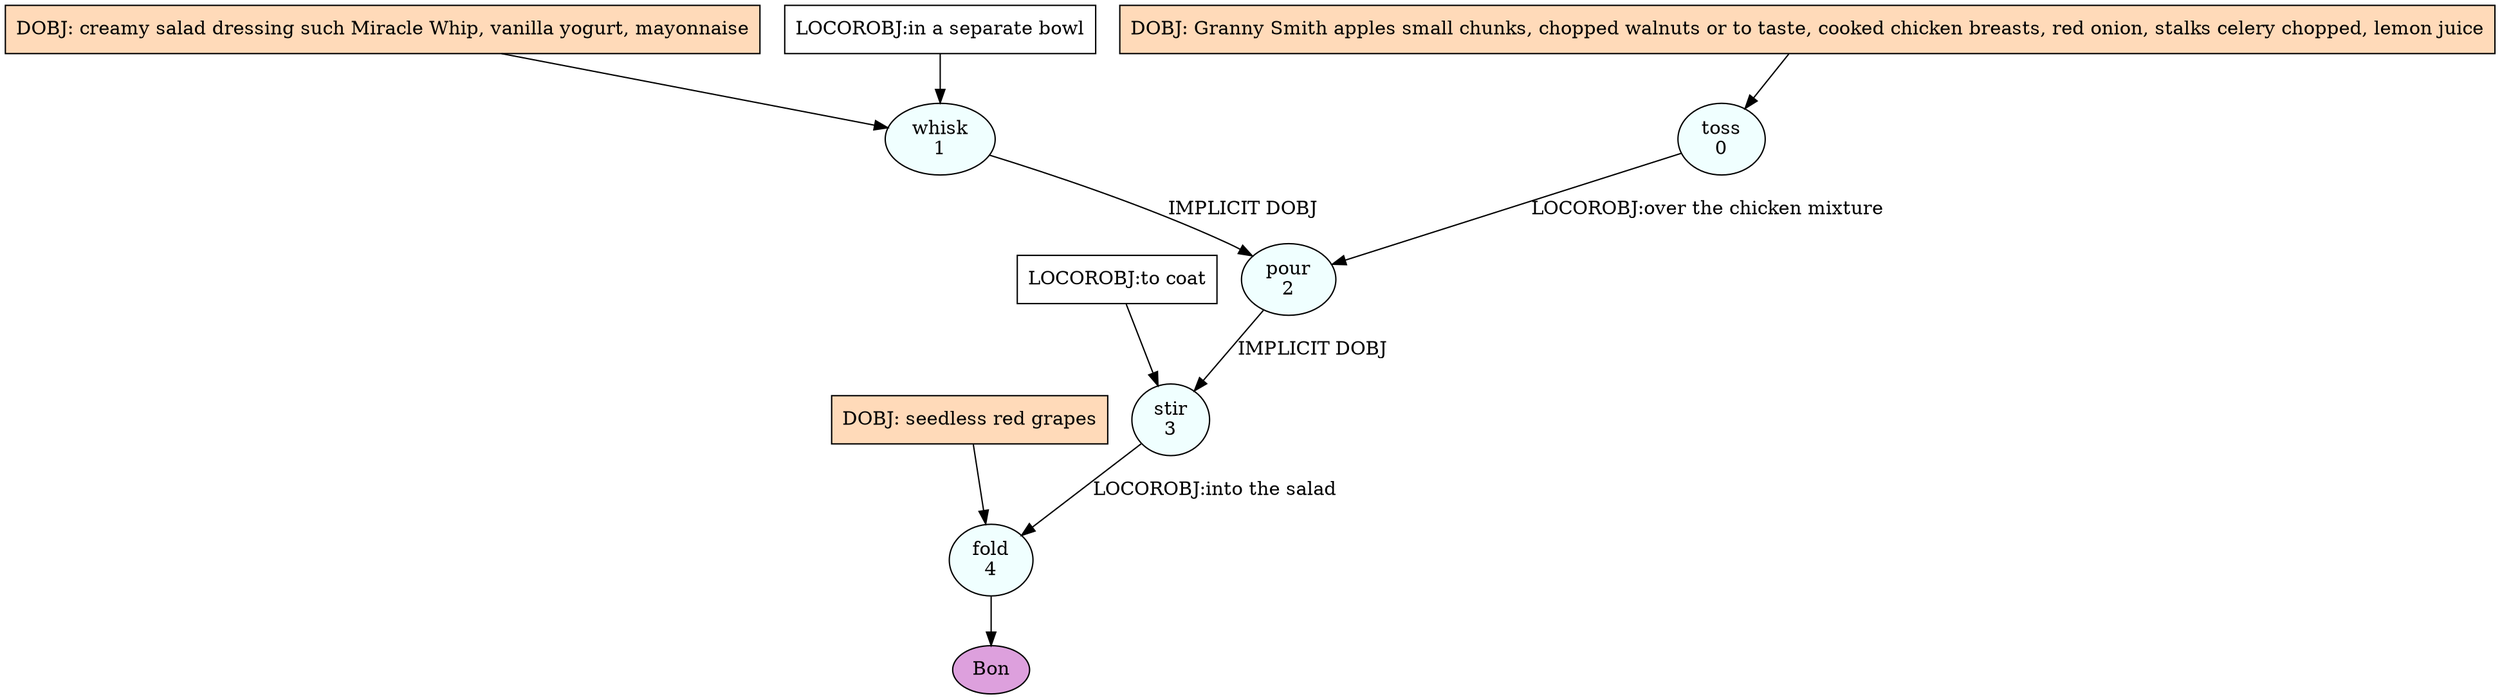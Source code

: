 digraph recipe {
E0[label="toss
0", shape=oval, style=filled, fillcolor=azure]
E1[label="whisk
1", shape=oval, style=filled, fillcolor=azure]
E2[label="pour
2", shape=oval, style=filled, fillcolor=azure]
E3[label="stir
3", shape=oval, style=filled, fillcolor=azure]
E4[label="fold
4", shape=oval, style=filled, fillcolor=azure]
D1[label="DOBJ: creamy salad dressing such Miracle Whip, vanilla yogurt, mayonnaise", shape=box, style=filled, fillcolor=peachpuff]
D1 -> E1
P1_0[label="LOCOROBJ:in a separate bowl", shape=box, style=filled, fillcolor=white]
P1_0 -> E1
D0[label="DOBJ: Granny Smith apples small chunks, chopped walnuts or to taste, cooked chicken breasts, red onion, stalks celery chopped, lemon juice", shape=box, style=filled, fillcolor=peachpuff]
D0 -> E0
E1 -> E2 [label="IMPLICIT DOBJ"]
E0 -> E2 [label="LOCOROBJ:over the chicken mixture"]
E2 -> E3 [label="IMPLICIT DOBJ"]
P3_0_0[label="LOCOROBJ:to coat", shape=box, style=filled, fillcolor=white]
P3_0_0 -> E3
D4_ing[label="DOBJ: seedless red grapes", shape=box, style=filled, fillcolor=peachpuff]
D4_ing -> E4
E3 -> E4 [label="LOCOROBJ:into the salad"]
EOR[label="Bon", shape=oval, style=filled, fillcolor=plum]
E4 -> EOR
}
